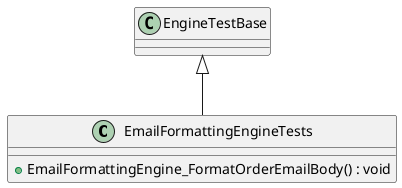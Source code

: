 @startuml
class EmailFormattingEngineTests {
    + EmailFormattingEngine_FormatOrderEmailBody() : void
}
EngineTestBase <|-- EmailFormattingEngineTests
@enduml
